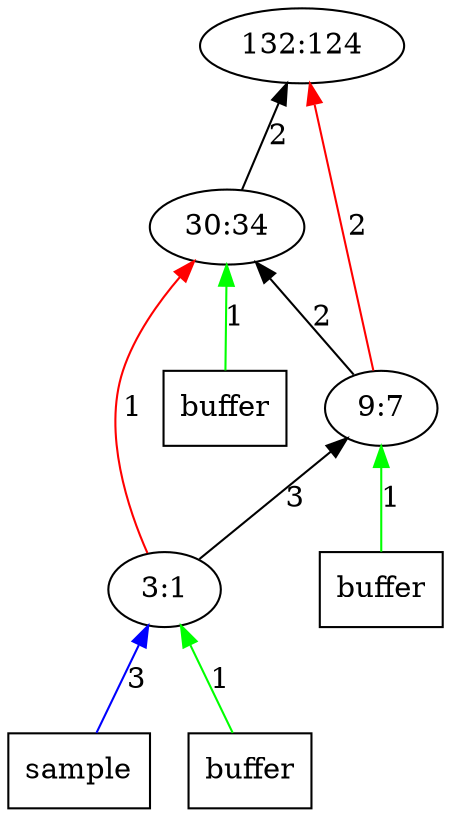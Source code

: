 digraph Tree{
	rankdir="BT"
	1 [label = "132:124"];
	x22 -> 2 [label = "1", color = "green"];
	x22 [label = "buffer", shape = "box"];
	2 -> 1 [label = "2", color = "black"];
	2 [label = "30:34"];
	x32 -> 3 [label = "1", color = "green"];
	x32 [label = "buffer", shape = "box"];
	3 -> 1 [label = "2", color = "red"];
	3 -> 2 [label = "2", color = "black"];
	3 [label = "9:7"];
	4 -> 3 [label = "3", color = "black"];
	4 -> 2 [label = "1", color = "red"];
	x41 -> 4 [label = "3", color = "blue"];
	x41 [label = "sample", shape = "box"];
	x42 -> 4 [label = "1", color = "green"];
	x42 [label = "buffer", shape = "box"];
	4 [label = "3:1"];
}

